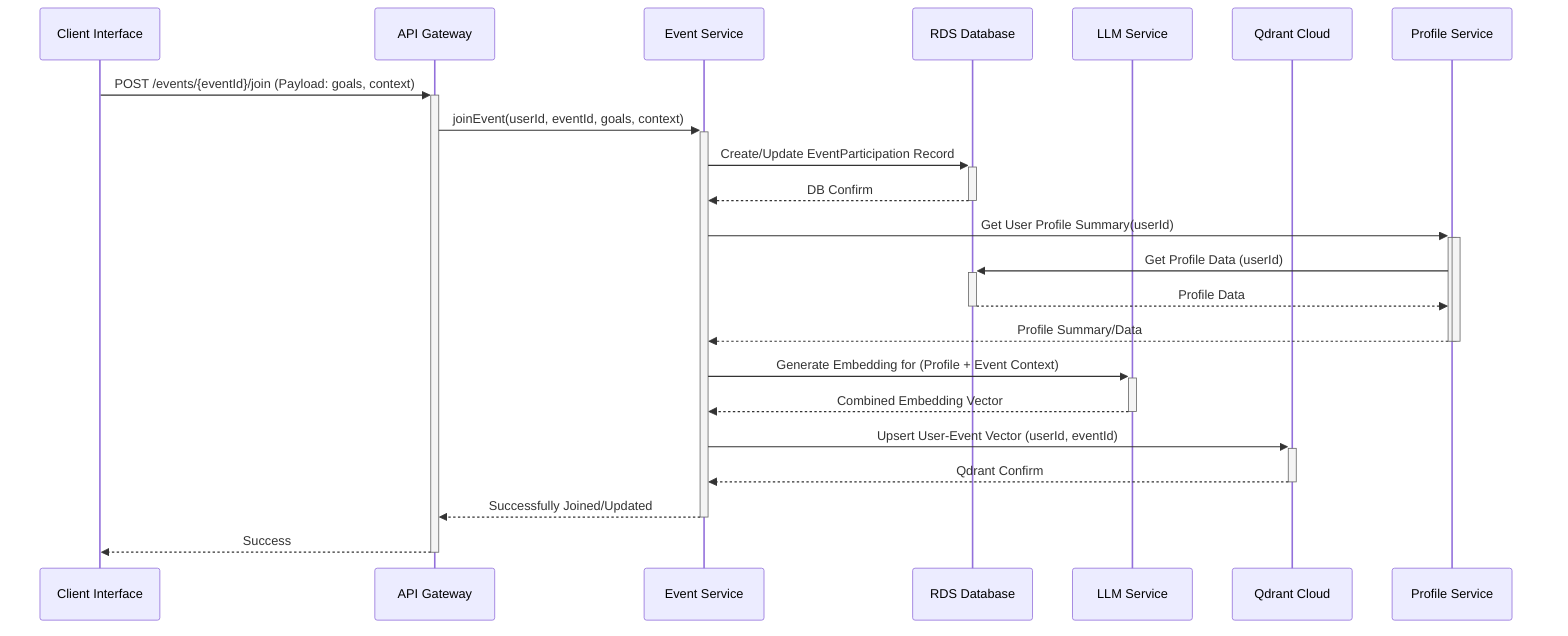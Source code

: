 sequenceDiagram
    participant Client as Client Interface
    participant API as API Gateway
    participant EventSvc as Event Service
    participant RDS as RDS Database
    participant LLM as LLM Service
    participant Qdrant as Qdrant Cloud
    participant ProfileSvc as Profile Service

    Client->>+API: POST /events/{eventId}/join (Payload: goals, context)
    API->>+EventSvc: joinEvent(userId, eventId, goals, context)
    EventSvc->>+RDS: Create/Update EventParticipation Record
    RDS-->>-EventSvc: DB Confirm

    # Fetch relevant profile data via ProfileService
    EventSvc->>+ProfileSvc: Get User Profile Summary(userId)
    activate ProfileSvc
    ProfileSvc->>+RDS: Get Profile Data (userId)
    RDS-->>-ProfileSvc: Profile Data
    ProfileSvc-->>-EventSvc: Profile Summary/Data
    deactivate ProfileSvc
    
    # Generate combined embedding
    EventSvc->>+LLM: Generate Embedding for (Profile + Event Context)
    LLM-->>-EventSvc: Combined Embedding Vector
    EventSvc->>+Qdrant: Upsert User-Event Vector (userId, eventId)
    Qdrant-->>-EventSvc: Qdrant Confirm
    EventSvc-->>-API: Successfully Joined/Updated
    API-->>-Client: Success